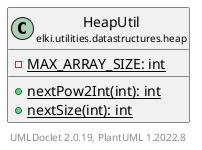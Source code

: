 @startuml
    remove .*\.(Instance|Par|Parameterizer|Factory)$
    set namespaceSeparator none
    hide empty fields
    hide empty methods

    class "<size:14>HeapUtil\n<size:10>elki.utilities.datastructures.heap" as elki.utilities.datastructures.heap.HeapUtil [[HeapUtil.html]] {
        {static} -MAX_ARRAY_SIZE: int
        {static} +nextPow2Int(int): int
        {static} +nextSize(int): int
    }

    center footer UMLDoclet 2.0.19, PlantUML 1.2022.8
@enduml
